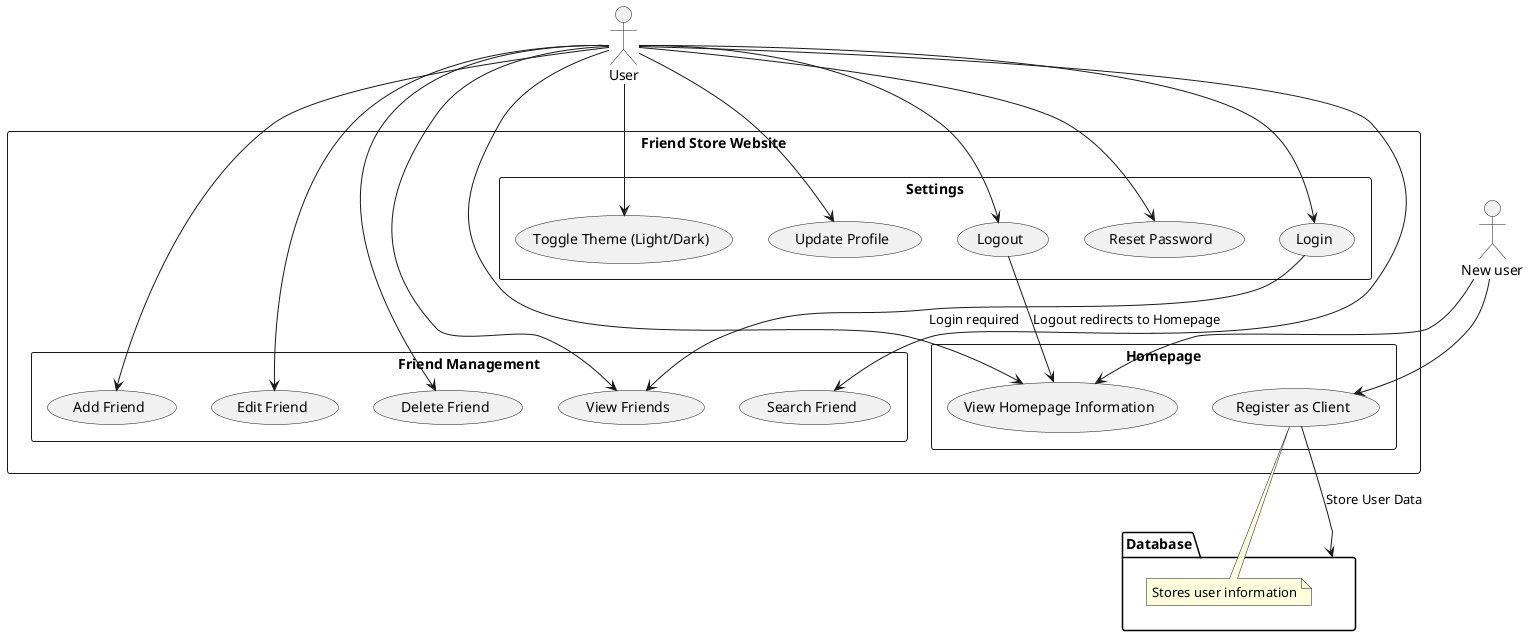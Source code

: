 @startuml
actor User as "User"
actor Newuser as "New user"

rectangle "Friend Store Website" {

    rectangle "Homepage" {
        usecase ViewInfo as "View Homepage Information"
        usecase Register as "Register as Client"
    }

    rectangle "Friend Management" {
        usecase AddFriend as "Add Friend"
        usecase ViewFriends as "View Friends"
        usecase EditFriend as "Edit Friend"
        usecase DeleteFriend as "Delete Friend"
        usecase SearchFriend as "Search Friend"
    }

    rectangle "Settings" {
        usecase ToggleTheme as "Toggle Theme (Light/Dark)"
        usecase UpdateProfile as "Update Profile"
        usecase Logout as "Logout"
        usecase ResetPassword as "Reset Password"
        usecase Login as "Login"
    }
}

package "Database" {
    note right of Register
        Stores user information
    end note
}

Newuser --> ViewInfo
Newuser --> Register

User --> ViewInfo
User --> AddFriend
User --> ViewFriends
User --> EditFriend
User --> DeleteFriend
User --> ToggleTheme
User --> UpdateProfile
User --> Logout
User --> ResetPassword
User --> Login
User --> SearchFriend

Register --> Database : "Store User Data"
Login --> ViewFriends : "Login required" 
Logout --> ViewInfo : "Logout redirects to Homepage"
@enduml
